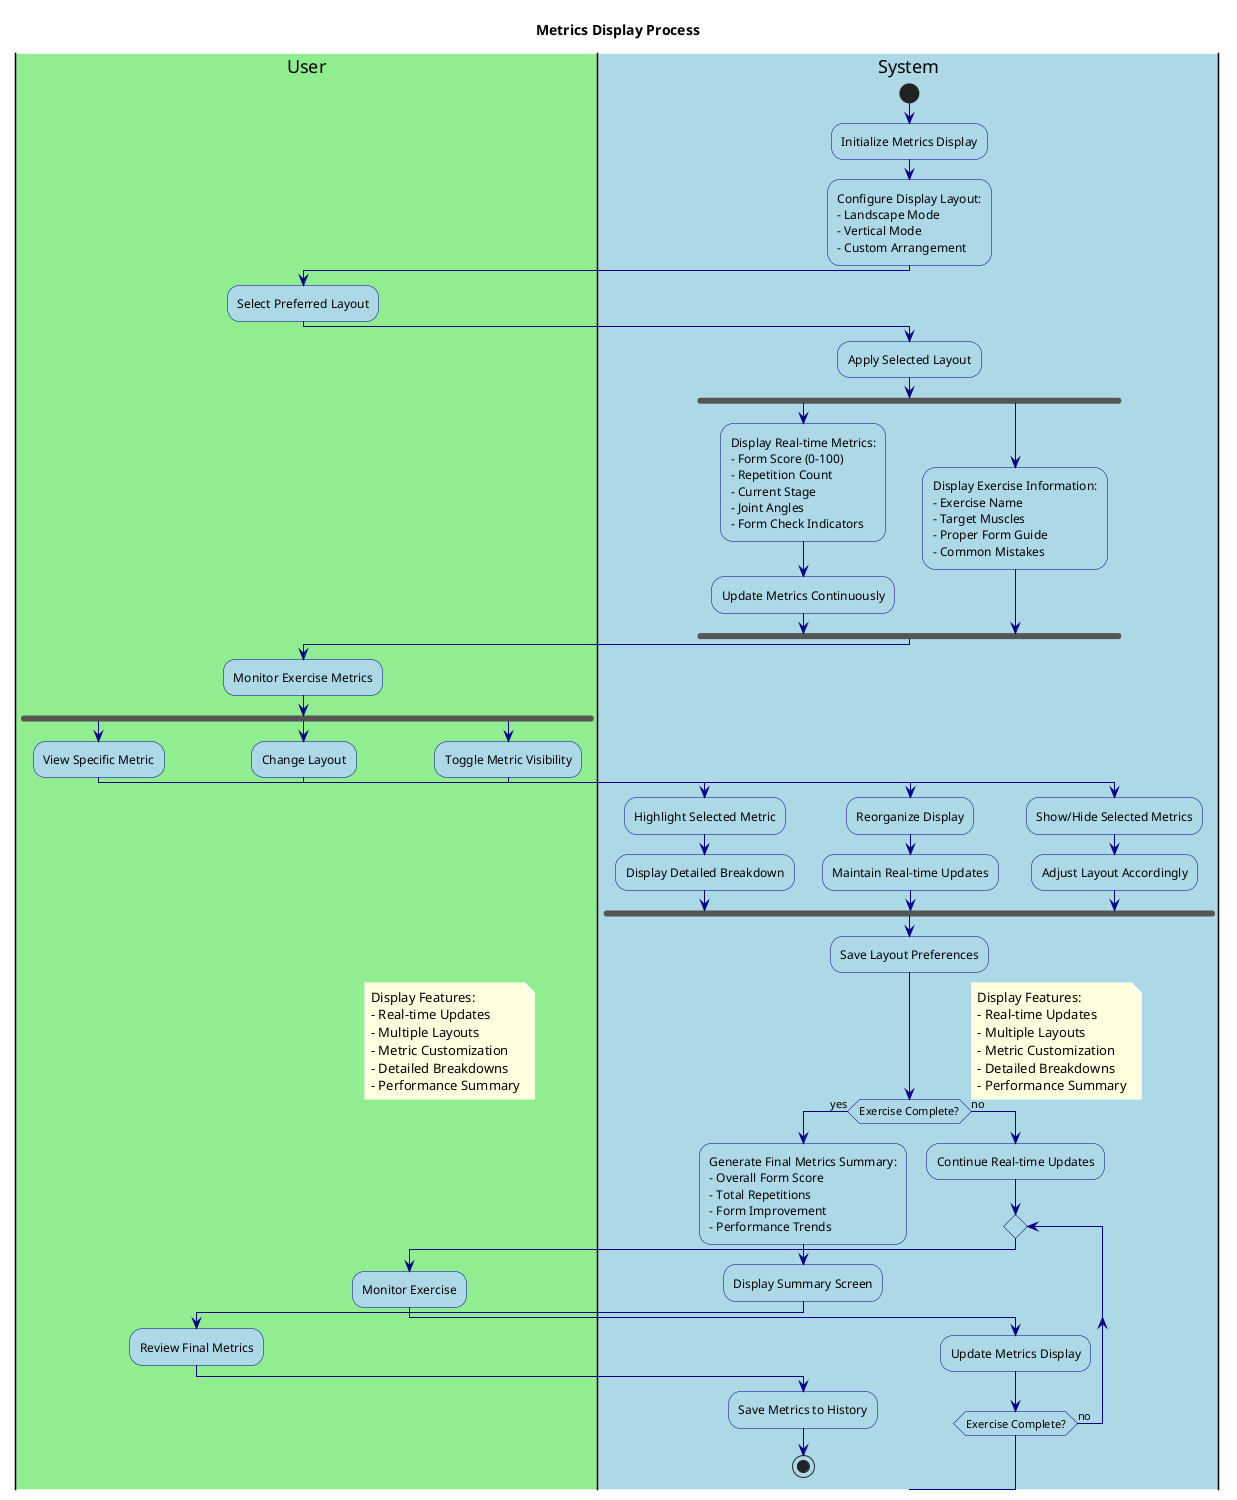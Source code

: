 @startuml MetricsDisplay

' Styling
skinparam backgroundColor white
skinparam activity {
    BackgroundColor LightBlue
    BorderColor DarkBlue
    FontColor Black
}
skinparam arrow {
    Color DarkBlue
    FontColor Black
}
skinparam note {
    BackgroundColor LightYellow
    BorderColor DarkYellow
    FontColor Black
}

title Metrics Display Process

|#LightGreen|User|
|#LightBlue|System|

start

|System|
:Initialize Metrics Display;

:Configure Display Layout:
- Landscape Mode
- Vertical Mode
- Custom Arrangement;

|User|
:Select Preferred Layout;

|System|
:Apply Selected Layout;

fork
  :Display Real-time Metrics:
  - Form Score (0-100)
  - Repetition Count
  - Current Stage
  - Joint Angles
  - Form Check Indicators;
  
  :Update Metrics Continuously;
fork again
  :Display Exercise Information:
  - Exercise Name
  - Target Muscles
  - Proper Form Guide
  - Common Mistakes;
end fork

|User|
:Monitor Exercise Metrics;

fork
  |User|
  :View Specific Metric;
  
  |System|
  :Highlight Selected Metric;
  :Display Detailed Breakdown;
fork again
  |User|
  :Change Layout;
  
  |System|
  :Reorganize Display;
  :Maintain Real-time Updates;
fork again
  |User|
  :Toggle Metric Visibility;
  
  |System|
  :Show/Hide Selected Metrics;
  :Adjust Layout Accordingly;
end fork

|System|
:Save Layout Preferences;

if (Exercise Complete?) then (yes)
  :Generate Final Metrics Summary:
  - Overall Form Score
  - Total Repetitions
  - Form Improvement
  - Performance Trends;
  
  :Display Summary Screen;
  
  |User|
  :Review Final Metrics;
  
  |System|
  :Save Metrics to History;
  stop
else (no)
  :Continue Real-time Updates;
  repeat
    |User|
    :Monitor Exercise;
    
    |System|
    :Update Metrics Display;
  repeat while (Exercise Complete?) is (no)
endif

note right
  Display Features:
  - Real-time Updates
  - Multiple Layouts
  - Metric Customization
  - Detailed Breakdowns
  - Performance Summary
end note

@enduml 